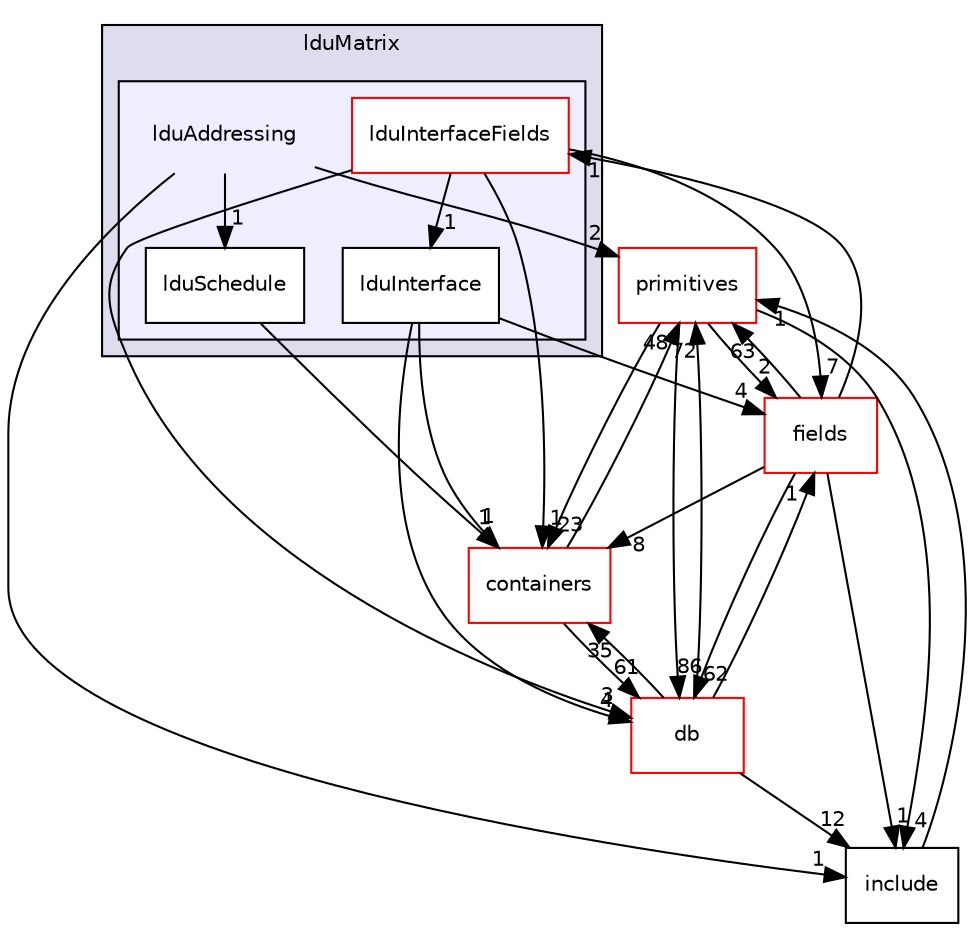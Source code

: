 digraph "src/OpenFOAM/matrices/lduMatrix/lduAddressing" {
  bgcolor=transparent;
  compound=true
  node [ fontsize="10", fontname="Helvetica"];
  edge [ labelfontsize="10", labelfontname="Helvetica"];
  subgraph clusterdir_bce8a1f1efa9a7681b85c119e7b79042 {
    graph [ bgcolor="#ddddee", pencolor="black", label="lduMatrix" fontname="Helvetica", fontsize="10", URL="dir_bce8a1f1efa9a7681b85c119e7b79042.html"]
  subgraph clusterdir_12547202c65033a69d4e18947f2fbe2a {
    graph [ bgcolor="#eeeeff", pencolor="black", label="" URL="dir_12547202c65033a69d4e18947f2fbe2a.html"];
    dir_12547202c65033a69d4e18947f2fbe2a [shape=plaintext label="lduAddressing"];
    dir_ac9806e1218e6f4577e01d62bb1655cd [shape=box label="lduInterface" color="black" fillcolor="white" style="filled" URL="dir_ac9806e1218e6f4577e01d62bb1655cd.html"];
    dir_dcd52ee40db40a986002fe7976fc48d2 [shape=box label="lduInterfaceFields" color="red" fillcolor="white" style="filled" URL="dir_dcd52ee40db40a986002fe7976fc48d2.html"];
    dir_72c95df18b7aec0176d73d302e28ac90 [shape=box label="lduSchedule" color="black" fillcolor="white" style="filled" URL="dir_72c95df18b7aec0176d73d302e28ac90.html"];
  }
  }
  dir_962442b8f989d5529fab5e0f0e4ffb74 [shape=box label="fields" color="red" URL="dir_962442b8f989d5529fab5e0f0e4ffb74.html"];
  dir_19d0872053bde092be81d7fe3f56cbf7 [shape=box label="containers" color="red" URL="dir_19d0872053bde092be81d7fe3f56cbf7.html"];
  dir_63c634f7a7cfd679ac26c67fb30fc32f [shape=box label="db" color="red" URL="dir_63c634f7a7cfd679ac26c67fb30fc32f.html"];
  dir_3e50f45338116b169052b428016851aa [shape=box label="primitives" color="red" URL="dir_3e50f45338116b169052b428016851aa.html"];
  dir_e954e9f5966bc1c681a414ec8bd0ee15 [shape=box label="include" URL="dir_e954e9f5966bc1c681a414ec8bd0ee15.html"];
  dir_72c95df18b7aec0176d73d302e28ac90->dir_19d0872053bde092be81d7fe3f56cbf7 [headlabel="1", labeldistance=1.5 headhref="dir_002139_001897.html"];
  dir_ac9806e1218e6f4577e01d62bb1655cd->dir_962442b8f989d5529fab5e0f0e4ffb74 [headlabel="4", labeldistance=1.5 headhref="dir_002134_002015.html"];
  dir_ac9806e1218e6f4577e01d62bb1655cd->dir_19d0872053bde092be81d7fe3f56cbf7 [headlabel="1", labeldistance=1.5 headhref="dir_002134_001897.html"];
  dir_ac9806e1218e6f4577e01d62bb1655cd->dir_63c634f7a7cfd679ac26c67fb30fc32f [headlabel="4", labeldistance=1.5 headhref="dir_002134_001948.html"];
  dir_962442b8f989d5529fab5e0f0e4ffb74->dir_19d0872053bde092be81d7fe3f56cbf7 [headlabel="8", labeldistance=1.5 headhref="dir_002015_001897.html"];
  dir_962442b8f989d5529fab5e0f0e4ffb74->dir_63c634f7a7cfd679ac26c67fb30fc32f [headlabel="62", labeldistance=1.5 headhref="dir_002015_001948.html"];
  dir_962442b8f989d5529fab5e0f0e4ffb74->dir_3e50f45338116b169052b428016851aa [headlabel="63", labeldistance=1.5 headhref="dir_002015_002316.html"];
  dir_962442b8f989d5529fab5e0f0e4ffb74->dir_e954e9f5966bc1c681a414ec8bd0ee15 [headlabel="1", labeldistance=1.5 headhref="dir_002015_002112.html"];
  dir_962442b8f989d5529fab5e0f0e4ffb74->dir_dcd52ee40db40a986002fe7976fc48d2 [headlabel="1", labeldistance=1.5 headhref="dir_002015_002135.html"];
  dir_19d0872053bde092be81d7fe3f56cbf7->dir_63c634f7a7cfd679ac26c67fb30fc32f [headlabel="61", labeldistance=1.5 headhref="dir_001897_001948.html"];
  dir_19d0872053bde092be81d7fe3f56cbf7->dir_3e50f45338116b169052b428016851aa [headlabel="48", labeldistance=1.5 headhref="dir_001897_002316.html"];
  dir_63c634f7a7cfd679ac26c67fb30fc32f->dir_962442b8f989d5529fab5e0f0e4ffb74 [headlabel="1", labeldistance=1.5 headhref="dir_001948_002015.html"];
  dir_63c634f7a7cfd679ac26c67fb30fc32f->dir_19d0872053bde092be81d7fe3f56cbf7 [headlabel="35", labeldistance=1.5 headhref="dir_001948_001897.html"];
  dir_63c634f7a7cfd679ac26c67fb30fc32f->dir_3e50f45338116b169052b428016851aa [headlabel="72", labeldistance=1.5 headhref="dir_001948_002316.html"];
  dir_63c634f7a7cfd679ac26c67fb30fc32f->dir_e954e9f5966bc1c681a414ec8bd0ee15 [headlabel="12", labeldistance=1.5 headhref="dir_001948_002112.html"];
  dir_12547202c65033a69d4e18947f2fbe2a->dir_72c95df18b7aec0176d73d302e28ac90 [headlabel="1", labeldistance=1.5 headhref="dir_002133_002139.html"];
  dir_12547202c65033a69d4e18947f2fbe2a->dir_3e50f45338116b169052b428016851aa [headlabel="2", labeldistance=1.5 headhref="dir_002133_002316.html"];
  dir_12547202c65033a69d4e18947f2fbe2a->dir_e954e9f5966bc1c681a414ec8bd0ee15 [headlabel="1", labeldistance=1.5 headhref="dir_002133_002112.html"];
  dir_3e50f45338116b169052b428016851aa->dir_962442b8f989d5529fab5e0f0e4ffb74 [headlabel="2", labeldistance=1.5 headhref="dir_002316_002015.html"];
  dir_3e50f45338116b169052b428016851aa->dir_19d0872053bde092be81d7fe3f56cbf7 [headlabel="23", labeldistance=1.5 headhref="dir_002316_001897.html"];
  dir_3e50f45338116b169052b428016851aa->dir_63c634f7a7cfd679ac26c67fb30fc32f [headlabel="86", labeldistance=1.5 headhref="dir_002316_001948.html"];
  dir_3e50f45338116b169052b428016851aa->dir_e954e9f5966bc1c681a414ec8bd0ee15 [headlabel="4", labeldistance=1.5 headhref="dir_002316_002112.html"];
  dir_e954e9f5966bc1c681a414ec8bd0ee15->dir_3e50f45338116b169052b428016851aa [headlabel="1", labeldistance=1.5 headhref="dir_002112_002316.html"];
  dir_dcd52ee40db40a986002fe7976fc48d2->dir_ac9806e1218e6f4577e01d62bb1655cd [headlabel="1", labeldistance=1.5 headhref="dir_002135_002134.html"];
  dir_dcd52ee40db40a986002fe7976fc48d2->dir_962442b8f989d5529fab5e0f0e4ffb74 [headlabel="7", labeldistance=1.5 headhref="dir_002135_002015.html"];
  dir_dcd52ee40db40a986002fe7976fc48d2->dir_19d0872053bde092be81d7fe3f56cbf7 [headlabel="1", labeldistance=1.5 headhref="dir_002135_001897.html"];
  dir_dcd52ee40db40a986002fe7976fc48d2->dir_63c634f7a7cfd679ac26c67fb30fc32f [headlabel="3", labeldistance=1.5 headhref="dir_002135_001948.html"];
}
